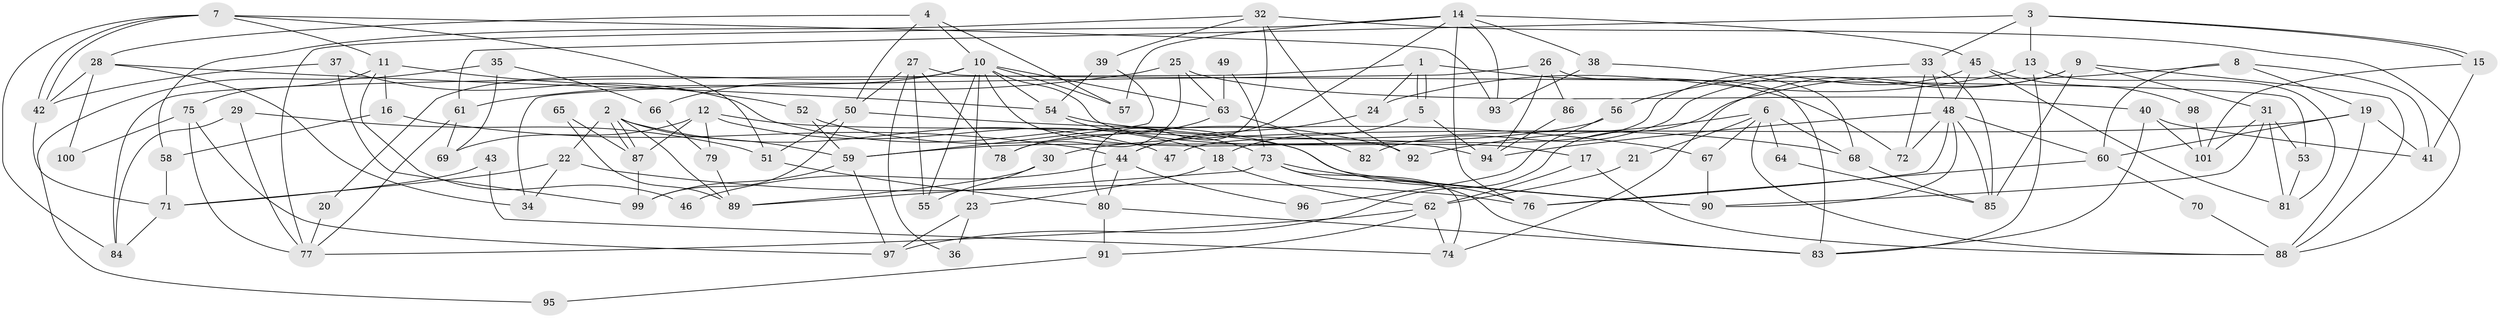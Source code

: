 // coarse degree distribution, {6: 0.2926829268292683, 5: 0.17073170731707318, 8: 0.0975609756097561, 12: 0.024390243902439025, 3: 0.0975609756097561, 7: 0.07317073170731707, 4: 0.17073170731707318, 2: 0.024390243902439025, 9: 0.024390243902439025, 11: 0.024390243902439025}
// Generated by graph-tools (version 1.1) at 2025/37/03/04/25 23:37:08]
// undirected, 101 vertices, 202 edges
graph export_dot {
  node [color=gray90,style=filled];
  1;
  2;
  3;
  4;
  5;
  6;
  7;
  8;
  9;
  10;
  11;
  12;
  13;
  14;
  15;
  16;
  17;
  18;
  19;
  20;
  21;
  22;
  23;
  24;
  25;
  26;
  27;
  28;
  29;
  30;
  31;
  32;
  33;
  34;
  35;
  36;
  37;
  38;
  39;
  40;
  41;
  42;
  43;
  44;
  45;
  46;
  47;
  48;
  49;
  50;
  51;
  52;
  53;
  54;
  55;
  56;
  57;
  58;
  59;
  60;
  61;
  62;
  63;
  64;
  65;
  66;
  67;
  68;
  69;
  70;
  71;
  72;
  73;
  74;
  75;
  76;
  77;
  78;
  79;
  80;
  81;
  82;
  83;
  84;
  85;
  86;
  87;
  88;
  89;
  90;
  91;
  92;
  93;
  94;
  95;
  96;
  97;
  98;
  99;
  100;
  101;
  1 -- 5;
  1 -- 5;
  1 -- 72;
  1 -- 24;
  1 -- 84;
  2 -- 59;
  2 -- 87;
  2 -- 87;
  2 -- 22;
  2 -- 47;
  2 -- 89;
  3 -- 13;
  3 -- 15;
  3 -- 15;
  3 -- 33;
  3 -- 61;
  4 -- 10;
  4 -- 57;
  4 -- 28;
  4 -- 50;
  5 -- 18;
  5 -- 94;
  6 -- 68;
  6 -- 67;
  6 -- 21;
  6 -- 64;
  6 -- 88;
  6 -- 92;
  7 -- 42;
  7 -- 42;
  7 -- 84;
  7 -- 11;
  7 -- 51;
  7 -- 93;
  8 -- 97;
  8 -- 60;
  8 -- 19;
  8 -- 41;
  9 -- 31;
  9 -- 88;
  9 -- 74;
  9 -- 82;
  9 -- 85;
  10 -- 94;
  10 -- 54;
  10 -- 17;
  10 -- 20;
  10 -- 23;
  10 -- 55;
  10 -- 57;
  10 -- 63;
  10 -- 66;
  11 -- 75;
  11 -- 16;
  11 -- 46;
  11 -- 52;
  12 -- 87;
  12 -- 90;
  12 -- 18;
  12 -- 69;
  12 -- 79;
  13 -- 24;
  13 -- 81;
  13 -- 83;
  14 -- 76;
  14 -- 38;
  14 -- 44;
  14 -- 45;
  14 -- 57;
  14 -- 77;
  14 -- 93;
  15 -- 41;
  15 -- 101;
  16 -- 44;
  16 -- 58;
  17 -- 88;
  17 -- 62;
  18 -- 62;
  18 -- 23;
  19 -- 88;
  19 -- 30;
  19 -- 41;
  19 -- 60;
  20 -- 77;
  21 -- 62;
  22 -- 76;
  22 -- 34;
  22 -- 71;
  23 -- 36;
  23 -- 97;
  24 -- 44;
  25 -- 63;
  25 -- 40;
  25 -- 61;
  25 -- 78;
  26 -- 34;
  26 -- 83;
  26 -- 86;
  26 -- 94;
  27 -- 50;
  27 -- 55;
  27 -- 36;
  27 -- 53;
  27 -- 78;
  28 -- 42;
  28 -- 34;
  28 -- 54;
  28 -- 100;
  29 -- 77;
  29 -- 51;
  29 -- 84;
  30 -- 89;
  30 -- 55;
  31 -- 81;
  31 -- 90;
  31 -- 53;
  31 -- 101;
  32 -- 80;
  32 -- 58;
  32 -- 39;
  32 -- 88;
  32 -- 92;
  33 -- 85;
  33 -- 48;
  33 -- 56;
  33 -- 72;
  35 -- 66;
  35 -- 69;
  35 -- 95;
  37 -- 42;
  37 -- 76;
  37 -- 99;
  38 -- 93;
  38 -- 68;
  39 -- 54;
  39 -- 59;
  40 -- 101;
  40 -- 41;
  40 -- 83;
  42 -- 71;
  43 -- 74;
  43 -- 71;
  44 -- 80;
  44 -- 46;
  44 -- 96;
  45 -- 48;
  45 -- 47;
  45 -- 81;
  45 -- 98;
  48 -- 94;
  48 -- 60;
  48 -- 72;
  48 -- 76;
  48 -- 85;
  48 -- 90;
  49 -- 73;
  49 -- 63;
  50 -- 99;
  50 -- 51;
  50 -- 67;
  51 -- 80;
  52 -- 92;
  52 -- 59;
  53 -- 81;
  54 -- 73;
  54 -- 68;
  56 -- 59;
  56 -- 96;
  58 -- 71;
  59 -- 97;
  59 -- 99;
  60 -- 70;
  60 -- 76;
  61 -- 69;
  61 -- 77;
  62 -- 77;
  62 -- 74;
  62 -- 91;
  63 -- 78;
  63 -- 82;
  64 -- 85;
  65 -- 89;
  65 -- 87;
  66 -- 79;
  67 -- 90;
  68 -- 85;
  70 -- 88;
  71 -- 84;
  73 -- 83;
  73 -- 74;
  73 -- 89;
  73 -- 90;
  75 -- 77;
  75 -- 97;
  75 -- 100;
  79 -- 89;
  80 -- 83;
  80 -- 91;
  86 -- 94;
  87 -- 99;
  91 -- 95;
  98 -- 101;
}
